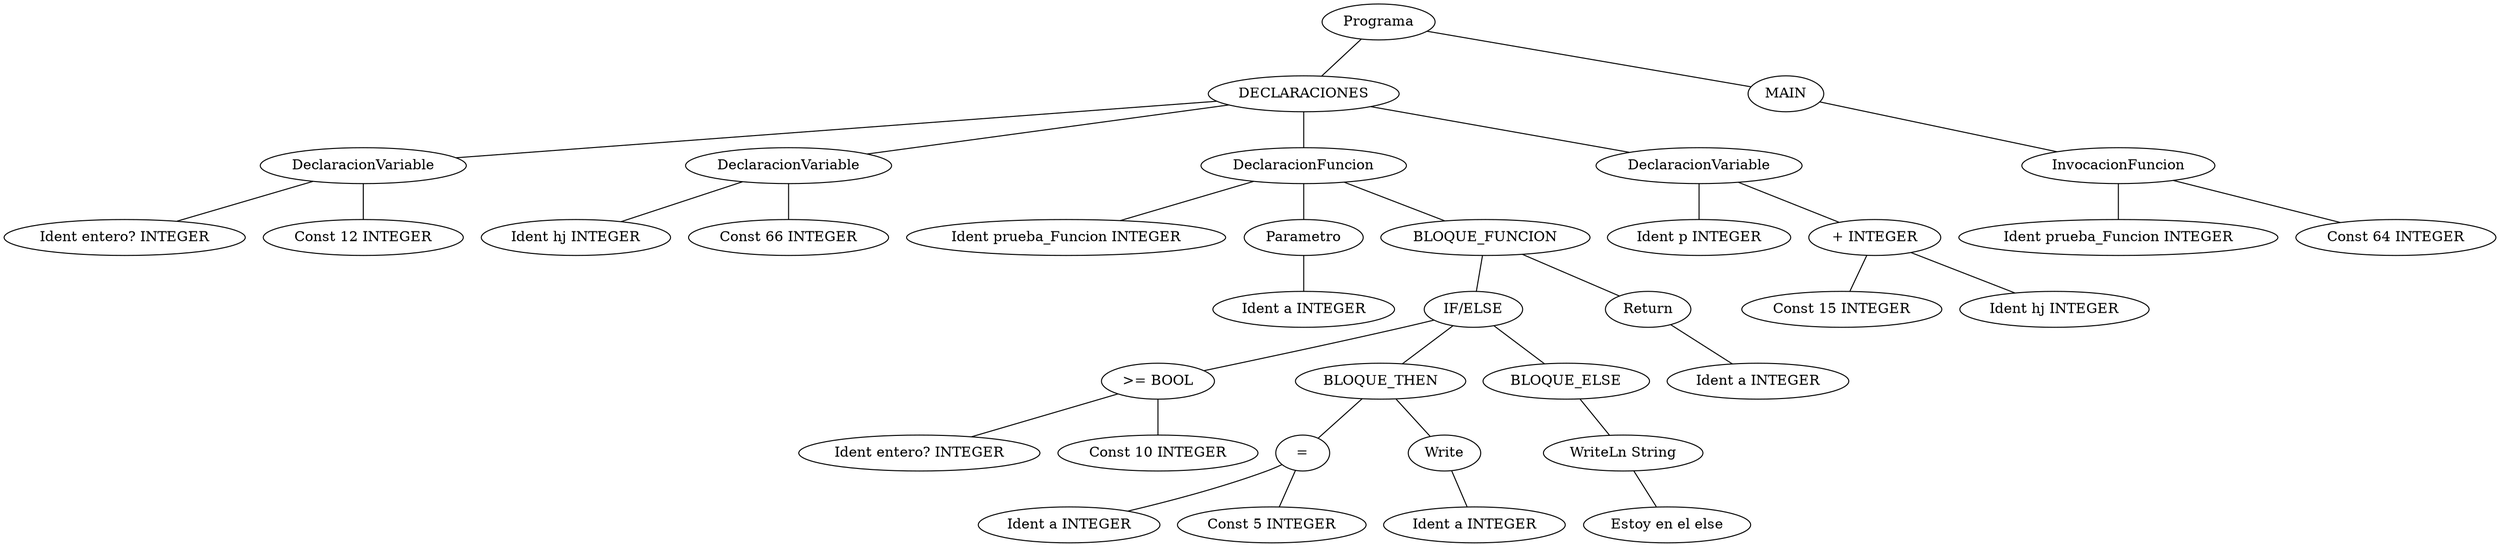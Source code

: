 graph G {40 [label="Programa"]
41 [label="DECLARACIONES"]
40 -- 41
42 [label="DeclaracionVariable"]
41 -- 42
43 [label="Ident entero? INTEGER"]
42 -- 43
44 [label="Const 12 INTEGER"]
42 -- 44
45 [label="DeclaracionVariable"]
41 -- 45
46 [label="Ident hj INTEGER"]
45 -- 46
47 [label="Const 66 INTEGER"]
45 -- 47
48 [label="DeclaracionFuncion"]
41 -- 48
49 [label="Ident prueba_Funcion INTEGER"]
48 -- 49
50 [label="Parametro"]
48 -- 50
51 [label="Ident a INTEGER"]
50 -- 51
52 [label="BLOQUE_FUNCION"]
48 -- 52
53 [label="IF/ELSE"]
52 -- 53
54 [label=">= BOOL"]
53 -- 54
55 [label="Ident entero? INTEGER"]
54 -- 55
56 [label="Const 10 INTEGER"]
54 -- 56
57 [label="BLOQUE_THEN"]
53 -- 57
58 [label="="]
57 -- 58
59 [label="Ident a INTEGER"]
58 -- 59
60 [label="Const 5 INTEGER"]
58 -- 60
61 [label="Write"]
57 -- 61
62 [label="Ident a INTEGER"]
61 -- 62
63 [label="BLOQUE_ELSE"]
53 -- 63
64 [label="WriteLn String"]
63 -- 64
65 [label="Estoy en el else"]
64 -- 65
66 [label="Return"]
52 -- 66
67 [label="Ident a INTEGER"]
66 -- 67
68 [label="DeclaracionVariable"]
41 -- 68
69 [label="Ident p INTEGER"]
68 -- 69
70 [label="+ INTEGER"]
68 -- 70
71 [label="Const 15 INTEGER"]
70 -- 71
72 [label="Ident hj INTEGER"]
70 -- 72
73 [label="MAIN"]
40 -- 73
74 [label="InvocacionFuncion"]
73 -- 74
75 [label="Ident prueba_Funcion INTEGER"]
74 -- 75
76 [label="Const 64 INTEGER"]
74 -- 76
}
